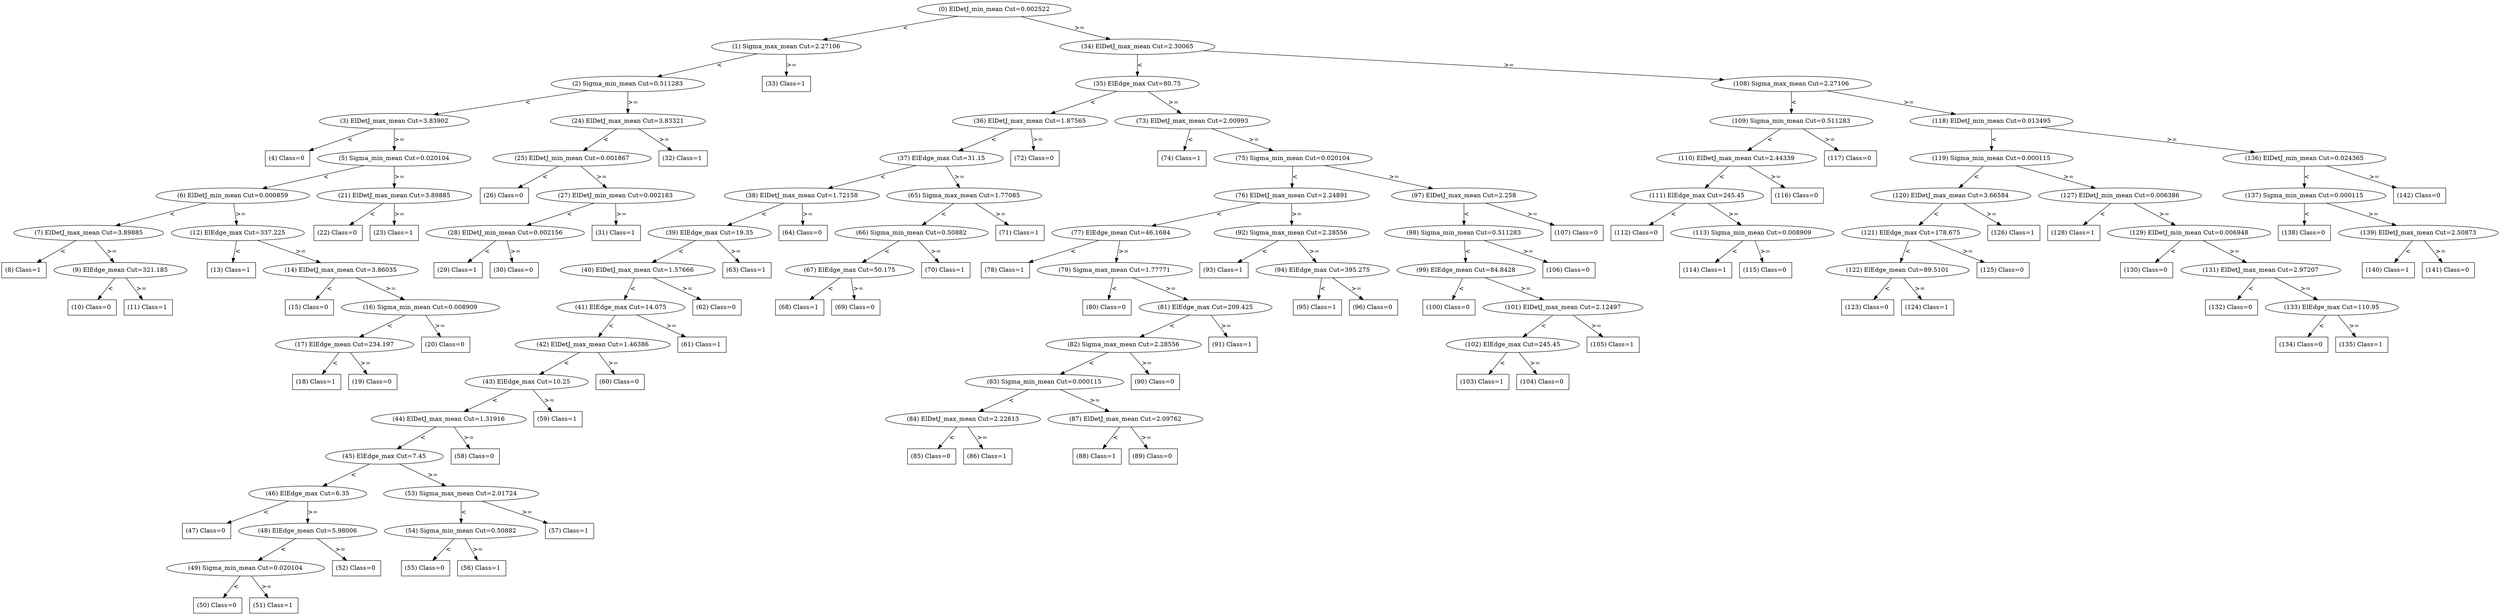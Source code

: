 digraph 1 {
    node [shape=ellipse]
    node [shape=ellipse]
    "(0) ElDetJ_min_mean Cut=0.002522" -> "(1) Sigma_max_mean Cut=2.27106" [label="<"]
    node [shape=ellipse]
    "(0) ElDetJ_min_mean Cut=0.002522" -> "(34) ElDetJ_max_mean Cut=2.30065" [label=">="]
    node [shape=ellipse]
    "(1) Sigma_max_mean Cut=2.27106" -> "(2) Sigma_min_mean Cut=0.511283" [label="<"]
    node [shape=box]
    "(1) Sigma_max_mean Cut=2.27106" -> "(33) Class=1 " [label=">="]
    node [shape=ellipse]
    "(2) Sigma_min_mean Cut=0.511283" -> "(3) ElDetJ_max_mean Cut=3.83902" [label="<"]
    node [shape=ellipse]
    "(2) Sigma_min_mean Cut=0.511283" -> "(24) ElDetJ_max_mean Cut=3.83321" [label=">="]
    node [shape=box]
    "(3) ElDetJ_max_mean Cut=3.83902" -> "(4) Class=0 " [label="<"]
    node [shape=ellipse]
    "(3) ElDetJ_max_mean Cut=3.83902" -> "(5) Sigma_min_mean Cut=0.020104" [label=">="]
    node [shape=ellipse]
    "(5) Sigma_min_mean Cut=0.020104" -> "(6) ElDetJ_min_mean Cut=0.000859" [label="<"]
    node [shape=ellipse]
    "(5) Sigma_min_mean Cut=0.020104" -> "(21) ElDetJ_max_mean Cut=3.89885" [label=">="]
    node [shape=ellipse]
    "(6) ElDetJ_min_mean Cut=0.000859" -> "(7) ElDetJ_max_mean Cut=3.89885" [label="<"]
    node [shape=ellipse]
    "(6) ElDetJ_min_mean Cut=0.000859" -> "(12) ElEdge_max Cut=337.225" [label=">="]
    node [shape=box]
    "(7) ElDetJ_max_mean Cut=3.89885" -> "(8) Class=1 " [label="<"]
    node [shape=ellipse]
    "(7) ElDetJ_max_mean Cut=3.89885" -> "(9) ElEdge_mean Cut=321.185" [label=">="]
    node [shape=box]
    "(9) ElEdge_mean Cut=321.185" -> "(10) Class=0 " [label="<"]
    node [shape=box]
    "(9) ElEdge_mean Cut=321.185" -> "(11) Class=1 " [label=">="]
    node [shape=box]
    "(12) ElEdge_max Cut=337.225" -> "(13) Class=1 " [label="<"]
    node [shape=ellipse]
    "(12) ElEdge_max Cut=337.225" -> "(14) ElDetJ_max_mean Cut=3.86035" [label=">="]
    node [shape=box]
    "(14) ElDetJ_max_mean Cut=3.86035" -> "(15) Class=0 " [label="<"]
    node [shape=ellipse]
    "(14) ElDetJ_max_mean Cut=3.86035" -> "(16) Sigma_min_mean Cut=0.008909" [label=">="]
    node [shape=ellipse]
    "(16) Sigma_min_mean Cut=0.008909" -> "(17) ElEdge_mean Cut=234.197" [label="<"]
    node [shape=box]
    "(16) Sigma_min_mean Cut=0.008909" -> "(20) Class=0 " [label=">="]
    node [shape=box]
    "(17) ElEdge_mean Cut=234.197" -> "(18) Class=1 " [label="<"]
    node [shape=box]
    "(17) ElEdge_mean Cut=234.197" -> "(19) Class=0 " [label=">="]
    node [shape=box]
    "(21) ElDetJ_max_mean Cut=3.89885" -> "(22) Class=0 " [label="<"]
    node [shape=box]
    "(21) ElDetJ_max_mean Cut=3.89885" -> "(23) Class=1 " [label=">="]
    node [shape=ellipse]
    "(24) ElDetJ_max_mean Cut=3.83321" -> "(25) ElDetJ_min_mean Cut=0.001867" [label="<"]
    node [shape=box]
    "(24) ElDetJ_max_mean Cut=3.83321" -> "(32) Class=1 " [label=">="]
    node [shape=box]
    "(25) ElDetJ_min_mean Cut=0.001867" -> "(26) Class=0 " [label="<"]
    node [shape=ellipse]
    "(25) ElDetJ_min_mean Cut=0.001867" -> "(27) ElDetJ_min_mean Cut=0.002183" [label=">="]
    node [shape=ellipse]
    "(27) ElDetJ_min_mean Cut=0.002183" -> "(28) ElDetJ_min_mean Cut=0.002156" [label="<"]
    node [shape=box]
    "(27) ElDetJ_min_mean Cut=0.002183" -> "(31) Class=1 " [label=">="]
    node [shape=box]
    "(28) ElDetJ_min_mean Cut=0.002156" -> "(29) Class=1 " [label="<"]
    node [shape=box]
    "(28) ElDetJ_min_mean Cut=0.002156" -> "(30) Class=0 " [label=">="]
    node [shape=ellipse]
    "(34) ElDetJ_max_mean Cut=2.30065" -> "(35) ElEdge_max Cut=80.75" [label="<"]
    node [shape=ellipse]
    "(34) ElDetJ_max_mean Cut=2.30065" -> "(108) Sigma_max_mean Cut=2.27106" [label=">="]
    node [shape=ellipse]
    "(35) ElEdge_max Cut=80.75" -> "(36) ElDetJ_max_mean Cut=1.87565" [label="<"]
    node [shape=ellipse]
    "(35) ElEdge_max Cut=80.75" -> "(73) ElDetJ_max_mean Cut=2.00993" [label=">="]
    node [shape=ellipse]
    "(36) ElDetJ_max_mean Cut=1.87565" -> "(37) ElEdge_max Cut=31.15" [label="<"]
    node [shape=box]
    "(36) ElDetJ_max_mean Cut=1.87565" -> "(72) Class=0 " [label=">="]
    node [shape=ellipse]
    "(37) ElEdge_max Cut=31.15" -> "(38) ElDetJ_max_mean Cut=1.72158" [label="<"]
    node [shape=ellipse]
    "(37) ElEdge_max Cut=31.15" -> "(65) Sigma_max_mean Cut=1.77085" [label=">="]
    node [shape=ellipse]
    "(38) ElDetJ_max_mean Cut=1.72158" -> "(39) ElEdge_max Cut=19.35" [label="<"]
    node [shape=box]
    "(38) ElDetJ_max_mean Cut=1.72158" -> "(64) Class=0 " [label=">="]
    node [shape=ellipse]
    "(39) ElEdge_max Cut=19.35" -> "(40) ElDetJ_max_mean Cut=1.57666" [label="<"]
    node [shape=box]
    "(39) ElEdge_max Cut=19.35" -> "(63) Class=1 " [label=">="]
    node [shape=ellipse]
    "(40) ElDetJ_max_mean Cut=1.57666" -> "(41) ElEdge_max Cut=14.075" [label="<"]
    node [shape=box]
    "(40) ElDetJ_max_mean Cut=1.57666" -> "(62) Class=0 " [label=">="]
    node [shape=ellipse]
    "(41) ElEdge_max Cut=14.075" -> "(42) ElDetJ_max_mean Cut=1.46386" [label="<"]
    node [shape=box]
    "(41) ElEdge_max Cut=14.075" -> "(61) Class=1 " [label=">="]
    node [shape=ellipse]
    "(42) ElDetJ_max_mean Cut=1.46386" -> "(43) ElEdge_max Cut=10.25" [label="<"]
    node [shape=box]
    "(42) ElDetJ_max_mean Cut=1.46386" -> "(60) Class=0 " [label=">="]
    node [shape=ellipse]
    "(43) ElEdge_max Cut=10.25" -> "(44) ElDetJ_max_mean Cut=1.31916" [label="<"]
    node [shape=box]
    "(43) ElEdge_max Cut=10.25" -> "(59) Class=1 " [label=">="]
    node [shape=ellipse]
    "(44) ElDetJ_max_mean Cut=1.31916" -> "(45) ElEdge_max Cut=7.45" [label="<"]
    node [shape=box]
    "(44) ElDetJ_max_mean Cut=1.31916" -> "(58) Class=0 " [label=">="]
    node [shape=ellipse]
    "(45) ElEdge_max Cut=7.45" -> "(46) ElEdge_max Cut=6.35" [label="<"]
    node [shape=ellipse]
    "(45) ElEdge_max Cut=7.45" -> "(53) Sigma_max_mean Cut=2.01724" [label=">="]
    node [shape=box]
    "(46) ElEdge_max Cut=6.35" -> "(47) Class=0 " [label="<"]
    node [shape=ellipse]
    "(46) ElEdge_max Cut=6.35" -> "(48) ElEdge_mean Cut=5.98006" [label=">="]
    node [shape=ellipse]
    "(48) ElEdge_mean Cut=5.98006" -> "(49) Sigma_min_mean Cut=0.020104" [label="<"]
    node [shape=box]
    "(48) ElEdge_mean Cut=5.98006" -> "(52) Class=0 " [label=">="]
    node [shape=box]
    "(49) Sigma_min_mean Cut=0.020104" -> "(50) Class=0 " [label="<"]
    node [shape=box]
    "(49) Sigma_min_mean Cut=0.020104" -> "(51) Class=1 " [label=">="]
    node [shape=ellipse]
    "(53) Sigma_max_mean Cut=2.01724" -> "(54) Sigma_min_mean Cut=0.50882" [label="<"]
    node [shape=box]
    "(53) Sigma_max_mean Cut=2.01724" -> "(57) Class=1 " [label=">="]
    node [shape=box]
    "(54) Sigma_min_mean Cut=0.50882" -> "(55) Class=0 " [label="<"]
    node [shape=box]
    "(54) Sigma_min_mean Cut=0.50882" -> "(56) Class=1 " [label=">="]
    node [shape=ellipse]
    "(65) Sigma_max_mean Cut=1.77085" -> "(66) Sigma_min_mean Cut=0.50882" [label="<"]
    node [shape=box]
    "(65) Sigma_max_mean Cut=1.77085" -> "(71) Class=1 " [label=">="]
    node [shape=ellipse]
    "(66) Sigma_min_mean Cut=0.50882" -> "(67) ElEdge_max Cut=50.175" [label="<"]
    node [shape=box]
    "(66) Sigma_min_mean Cut=0.50882" -> "(70) Class=1 " [label=">="]
    node [shape=box]
    "(67) ElEdge_max Cut=50.175" -> "(68) Class=1 " [label="<"]
    node [shape=box]
    "(67) ElEdge_max Cut=50.175" -> "(69) Class=0 " [label=">="]
    node [shape=box]
    "(73) ElDetJ_max_mean Cut=2.00993" -> "(74) Class=1 " [label="<"]
    node [shape=ellipse]
    "(73) ElDetJ_max_mean Cut=2.00993" -> "(75) Sigma_min_mean Cut=0.020104" [label=">="]
    node [shape=ellipse]
    "(75) Sigma_min_mean Cut=0.020104" -> "(76) ElDetJ_max_mean Cut=2.24891" [label="<"]
    node [shape=ellipse]
    "(75) Sigma_min_mean Cut=0.020104" -> "(97) ElDetJ_max_mean Cut=2.258" [label=">="]
    node [shape=ellipse]
    "(76) ElDetJ_max_mean Cut=2.24891" -> "(77) ElEdge_mean Cut=46.1684" [label="<"]
    node [shape=ellipse]
    "(76) ElDetJ_max_mean Cut=2.24891" -> "(92) Sigma_max_mean Cut=2.28556" [label=">="]
    node [shape=box]
    "(77) ElEdge_mean Cut=46.1684" -> "(78) Class=1 " [label="<"]
    node [shape=ellipse]
    "(77) ElEdge_mean Cut=46.1684" -> "(79) Sigma_max_mean Cut=1.77771" [label=">="]
    node [shape=box]
    "(79) Sigma_max_mean Cut=1.77771" -> "(80) Class=0 " [label="<"]
    node [shape=ellipse]
    "(79) Sigma_max_mean Cut=1.77771" -> "(81) ElEdge_max Cut=209.425" [label=">="]
    node [shape=ellipse]
    "(81) ElEdge_max Cut=209.425" -> "(82) Sigma_max_mean Cut=2.28556" [label="<"]
    node [shape=box]
    "(81) ElEdge_max Cut=209.425" -> "(91) Class=1 " [label=">="]
    node [shape=ellipse]
    "(82) Sigma_max_mean Cut=2.28556" -> "(83) Sigma_min_mean Cut=0.000115" [label="<"]
    node [shape=box]
    "(82) Sigma_max_mean Cut=2.28556" -> "(90) Class=0 " [label=">="]
    node [shape=ellipse]
    "(83) Sigma_min_mean Cut=0.000115" -> "(84) ElDetJ_max_mean Cut=2.22613" [label="<"]
    node [shape=ellipse]
    "(83) Sigma_min_mean Cut=0.000115" -> "(87) ElDetJ_max_mean Cut=2.09762" [label=">="]
    node [shape=box]
    "(84) ElDetJ_max_mean Cut=2.22613" -> "(85) Class=0 " [label="<"]
    node [shape=box]
    "(84) ElDetJ_max_mean Cut=2.22613" -> "(86) Class=1 " [label=">="]
    node [shape=box]
    "(87) ElDetJ_max_mean Cut=2.09762" -> "(88) Class=1 " [label="<"]
    node [shape=box]
    "(87) ElDetJ_max_mean Cut=2.09762" -> "(89) Class=0 " [label=">="]
    node [shape=box]
    "(92) Sigma_max_mean Cut=2.28556" -> "(93) Class=1 " [label="<"]
    node [shape=ellipse]
    "(92) Sigma_max_mean Cut=2.28556" -> "(94) ElEdge_max Cut=395.275" [label=">="]
    node [shape=box]
    "(94) ElEdge_max Cut=395.275" -> "(95) Class=1 " [label="<"]
    node [shape=box]
    "(94) ElEdge_max Cut=395.275" -> "(96) Class=0 " [label=">="]
    node [shape=ellipse]
    "(97) ElDetJ_max_mean Cut=2.258" -> "(98) Sigma_min_mean Cut=0.511283" [label="<"]
    node [shape=box]
    "(97) ElDetJ_max_mean Cut=2.258" -> "(107) Class=0 " [label=">="]
    node [shape=ellipse]
    "(98) Sigma_min_mean Cut=0.511283" -> "(99) ElEdge_mean Cut=84.8428" [label="<"]
    node [shape=box]
    "(98) Sigma_min_mean Cut=0.511283" -> "(106) Class=0 " [label=">="]
    node [shape=box]
    "(99) ElEdge_mean Cut=84.8428" -> "(100) Class=0 " [label="<"]
    node [shape=ellipse]
    "(99) ElEdge_mean Cut=84.8428" -> "(101) ElDetJ_max_mean Cut=2.12497" [label=">="]
    node [shape=ellipse]
    "(101) ElDetJ_max_mean Cut=2.12497" -> "(102) ElEdge_max Cut=245.45" [label="<"]
    node [shape=box]
    "(101) ElDetJ_max_mean Cut=2.12497" -> "(105) Class=1 " [label=">="]
    node [shape=box]
    "(102) ElEdge_max Cut=245.45" -> "(103) Class=1 " [label="<"]
    node [shape=box]
    "(102) ElEdge_max Cut=245.45" -> "(104) Class=0 " [label=">="]
    node [shape=ellipse]
    "(108) Sigma_max_mean Cut=2.27106" -> "(109) Sigma_min_mean Cut=0.511283" [label="<"]
    node [shape=ellipse]
    "(108) Sigma_max_mean Cut=2.27106" -> "(118) ElDetJ_min_mean Cut=0.013495" [label=">="]
    node [shape=ellipse]
    "(109) Sigma_min_mean Cut=0.511283" -> "(110) ElDetJ_max_mean Cut=2.44339" [label="<"]
    node [shape=box]
    "(109) Sigma_min_mean Cut=0.511283" -> "(117) Class=0 " [label=">="]
    node [shape=ellipse]
    "(110) ElDetJ_max_mean Cut=2.44339" -> "(111) ElEdge_max Cut=245.45" [label="<"]
    node [shape=box]
    "(110) ElDetJ_max_mean Cut=2.44339" -> "(116) Class=0 " [label=">="]
    node [shape=box]
    "(111) ElEdge_max Cut=245.45" -> "(112) Class=0 " [label="<"]
    node [shape=ellipse]
    "(111) ElEdge_max Cut=245.45" -> "(113) Sigma_min_mean Cut=0.008909" [label=">="]
    node [shape=box]
    "(113) Sigma_min_mean Cut=0.008909" -> "(114) Class=1 " [label="<"]
    node [shape=box]
    "(113) Sigma_min_mean Cut=0.008909" -> "(115) Class=0 " [label=">="]
    node [shape=ellipse]
    "(118) ElDetJ_min_mean Cut=0.013495" -> "(119) Sigma_min_mean Cut=0.000115" [label="<"]
    node [shape=ellipse]
    "(118) ElDetJ_min_mean Cut=0.013495" -> "(136) ElDetJ_min_mean Cut=0.024365" [label=">="]
    node [shape=ellipse]
    "(119) Sigma_min_mean Cut=0.000115" -> "(120) ElDetJ_max_mean Cut=3.66584" [label="<"]
    node [shape=ellipse]
    "(119) Sigma_min_mean Cut=0.000115" -> "(127) ElDetJ_min_mean Cut=0.006386" [label=">="]
    node [shape=ellipse]
    "(120) ElDetJ_max_mean Cut=3.66584" -> "(121) ElEdge_max Cut=178.675" [label="<"]
    node [shape=box]
    "(120) ElDetJ_max_mean Cut=3.66584" -> "(126) Class=1 " [label=">="]
    node [shape=ellipse]
    "(121) ElEdge_max Cut=178.675" -> "(122) ElEdge_mean Cut=89.5101" [label="<"]
    node [shape=box]
    "(121) ElEdge_max Cut=178.675" -> "(125) Class=0 " [label=">="]
    node [shape=box]
    "(122) ElEdge_mean Cut=89.5101" -> "(123) Class=0 " [label="<"]
    node [shape=box]
    "(122) ElEdge_mean Cut=89.5101" -> "(124) Class=1 " [label=">="]
    node [shape=box]
    "(127) ElDetJ_min_mean Cut=0.006386" -> "(128) Class=1 " [label="<"]
    node [shape=ellipse]
    "(127) ElDetJ_min_mean Cut=0.006386" -> "(129) ElDetJ_min_mean Cut=0.006948" [label=">="]
    node [shape=box]
    "(129) ElDetJ_min_mean Cut=0.006948" -> "(130) Class=0 " [label="<"]
    node [shape=ellipse]
    "(129) ElDetJ_min_mean Cut=0.006948" -> "(131) ElDetJ_max_mean Cut=2.97207" [label=">="]
    node [shape=box]
    "(131) ElDetJ_max_mean Cut=2.97207" -> "(132) Class=0 " [label="<"]
    node [shape=ellipse]
    "(131) ElDetJ_max_mean Cut=2.97207" -> "(133) ElEdge_max Cut=110.95" [label=">="]
    node [shape=box]
    "(133) ElEdge_max Cut=110.95" -> "(134) Class=0 " [label="<"]
    node [shape=box]
    "(133) ElEdge_max Cut=110.95" -> "(135) Class=1 " [label=">="]
    node [shape=ellipse]
    "(136) ElDetJ_min_mean Cut=0.024365" -> "(137) Sigma_min_mean Cut=0.000115" [label="<"]
    node [shape=box]
    "(136) ElDetJ_min_mean Cut=0.024365" -> "(142) Class=0 " [label=">="]
    node [shape=box]
    "(137) Sigma_min_mean Cut=0.000115" -> "(138) Class=0 " [label="<"]
    node [shape=ellipse]
    "(137) Sigma_min_mean Cut=0.000115" -> "(139) ElDetJ_max_mean Cut=2.50873" [label=">="]
    node [shape=box]
    "(139) ElDetJ_max_mean Cut=2.50873" -> "(140) Class=1 " [label="<"]
    node [shape=box]
    "(139) ElDetJ_max_mean Cut=2.50873" -> "(141) Class=0 " [label=">="]
}

